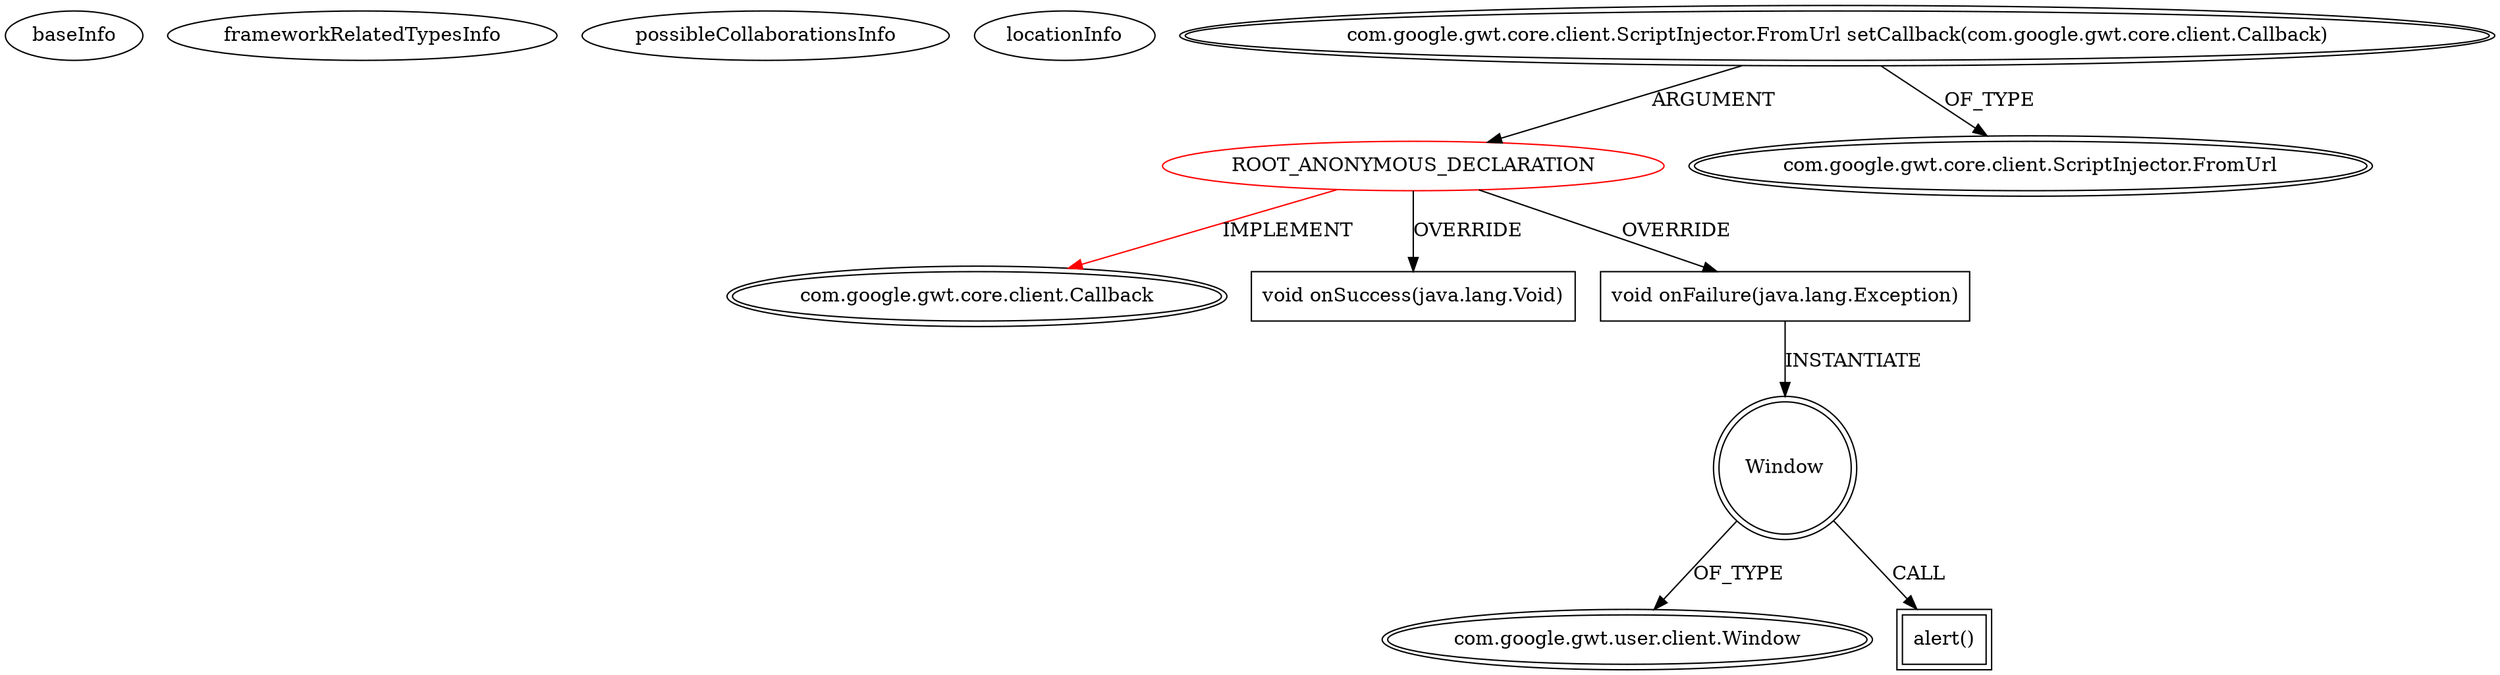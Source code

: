 digraph {
baseInfo[graphId=3305,category="extension_graph",isAnonymous=true,possibleRelation=false]
frameworkRelatedTypesInfo[0="com.google.gwt.core.client.Callback"]
possibleCollaborationsInfo[]
locationInfo[projectName="jumanor-client-nodejsgwt",filePath="/jumanor-client-nodejsgwt/client-nodejsgwt-master/src/main/java/pck/client/TEngine.java",contextSignature="void TEngine()",graphId="3305"]
0[label="ROOT_ANONYMOUS_DECLARATION",vertexType="ROOT_ANONYMOUS_DECLARATION",isFrameworkType=false,color=red]
1[label="com.google.gwt.core.client.Callback",vertexType="FRAMEWORK_INTERFACE_TYPE",isFrameworkType=true,peripheries=2]
2[label="com.google.gwt.core.client.ScriptInjector.FromUrl setCallback(com.google.gwt.core.client.Callback)",vertexType="OUTSIDE_CALL",isFrameworkType=true,peripheries=2]
3[label="com.google.gwt.core.client.ScriptInjector.FromUrl",vertexType="FRAMEWORK_CLASS_TYPE",isFrameworkType=true,peripheries=2]
4[label="void onSuccess(java.lang.Void)",vertexType="OVERRIDING_METHOD_DECLARATION",isFrameworkType=false,shape=box]
5[label="void onFailure(java.lang.Exception)",vertexType="OVERRIDING_METHOD_DECLARATION",isFrameworkType=false,shape=box]
6[label="Window",vertexType="VARIABLE_EXPRESION",isFrameworkType=true,peripheries=2,shape=circle]
8[label="com.google.gwt.user.client.Window",vertexType="FRAMEWORK_CLASS_TYPE",isFrameworkType=true,peripheries=2]
7[label="alert()",vertexType="INSIDE_CALL",isFrameworkType=true,peripheries=2,shape=box]
0->1[label="IMPLEMENT",color=red]
2->0[label="ARGUMENT"]
2->3[label="OF_TYPE"]
0->4[label="OVERRIDE"]
0->5[label="OVERRIDE"]
5->6[label="INSTANTIATE"]
6->8[label="OF_TYPE"]
6->7[label="CALL"]
}
